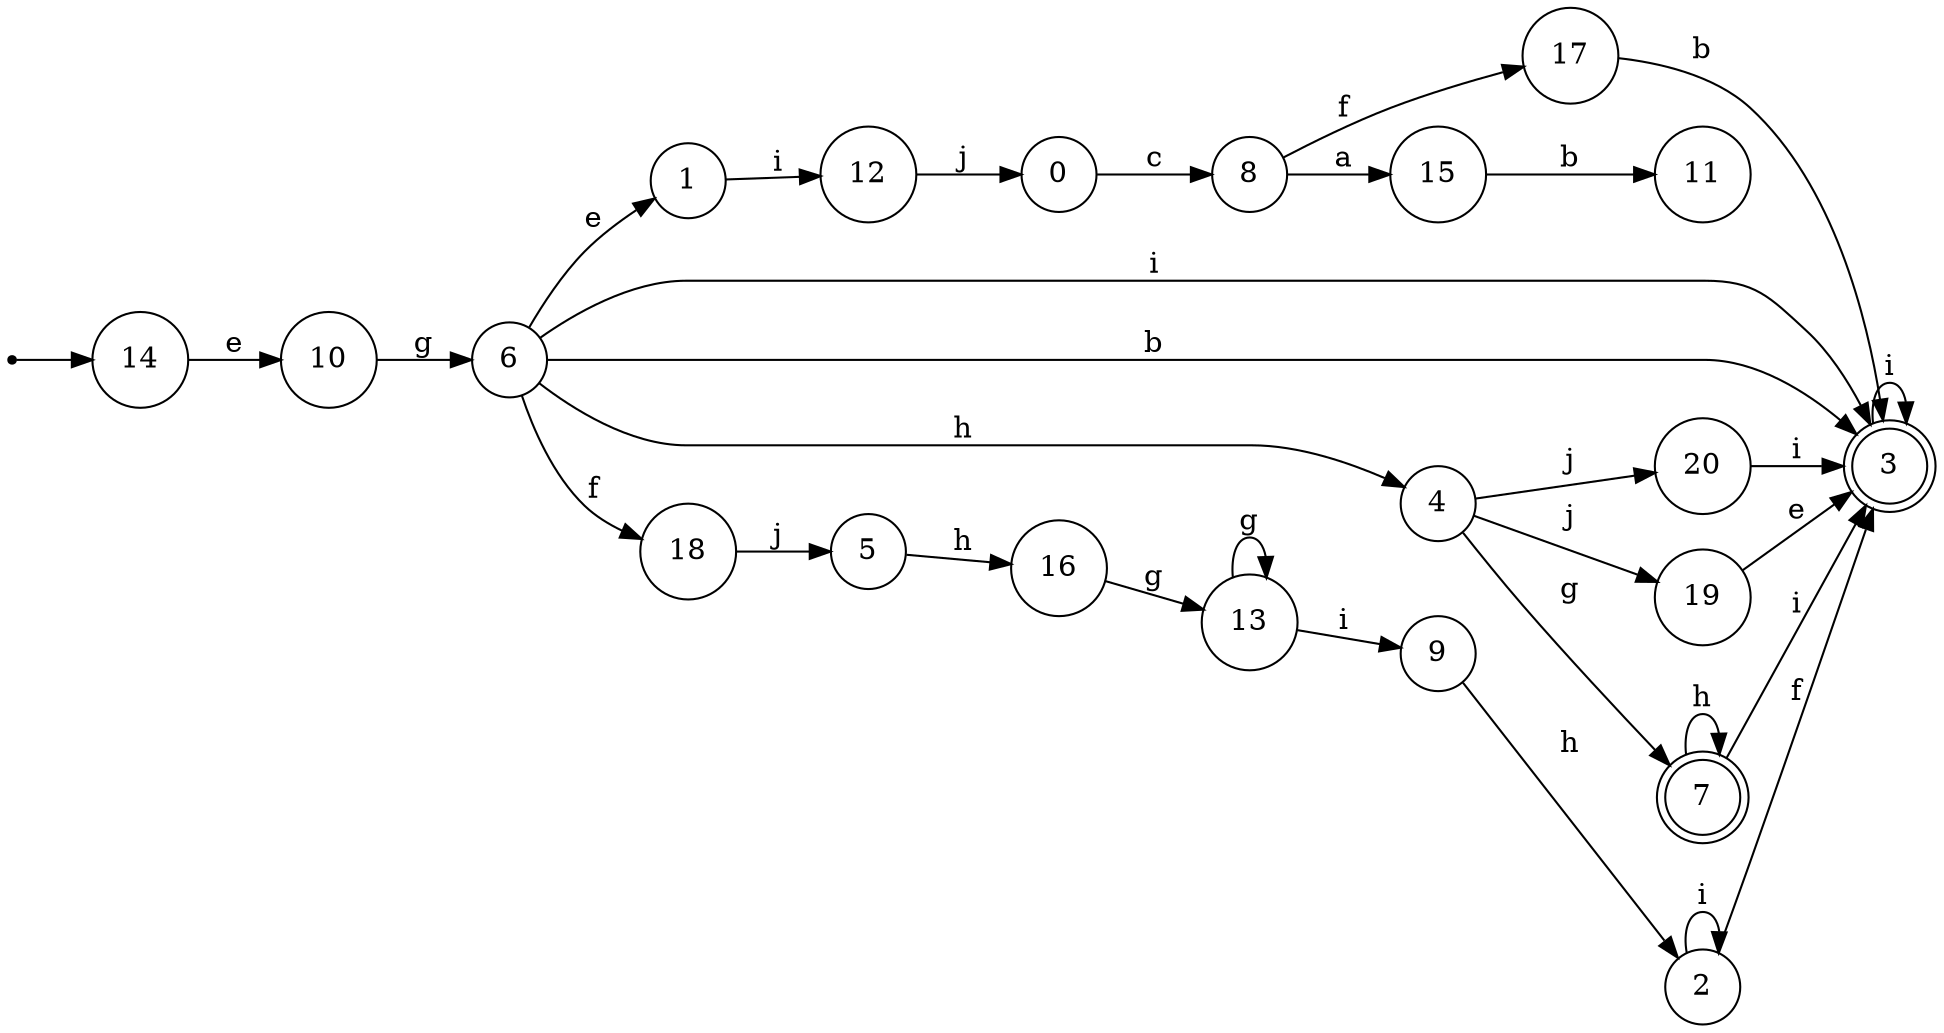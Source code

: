 digraph {
	rankdir = LR;
	size = "30,20";
	node [shape = point]; "dummy0"
	node [shape = circle]; "14"
	"dummy0" -> "14";
	node [shape = circle]; "1";
	node [shape = circle]; "10";
	node [shape = circle]; "6";
	node [shape = circle]; "8";
	node [shape = circle]; "13";
	node [shape = circle]; "17";
	node [shape = circle]; "15";
	node [shape = circle]; "0";
	node [shape = circle]; "11";
	node [shape = circle]; "2";
	node [shape = doublecircle]; "3";
	node [shape = circle]; "9";
	node [shape = circle]; "4";
	node [shape = circle]; "16";
	node [shape = circle]; "18";
	node [shape = circle]; "12";
	node [shape = circle]; "20";
	node [shape = circle]; "5";
	node [shape = circle]; "19";
	node [shape = doublecircle]; "7";
	"20" -> "3" [label = "i"];
	"0" -> "8" [label = "c"];
	"13" -> "13" [label = "g"];
	"13" -> "9" [label = "i"];
	"8" -> "15" [label = "a"];
	"8" -> "17" [label = "f"];
	"19" -> "3" [label = "e"];
	"6" -> "18" [label = "f"];
	"6" -> "3" [label = "i"];
	"6" -> "1" [label = "e"];
	"6" -> "4" [label = "h"];
	"6" -> "3" [label = "b"];
	"10" -> "6" [label = "g"];
	"9" -> "2" [label = "h"];
	"18" -> "5" [label = "j"];
	"15" -> "11" [label = "b"];
	"5" -> "16" [label = "h"];
	"14" -> "10" [label = "e"];
	"7" -> "3" [label = "i"];
	"7" -> "7" [label = "h"];
	"12" -> "0" [label = "j"];
	"17" -> "3" [label = "b"];
	"1" -> "12" [label = "i"];
	"16" -> "13" [label = "g"];
	"2" -> "3" [label = "f"];
	"2" -> "2" [label = "i"];
	"3" -> "3" [label = "i"];
	"4" -> "19" [label = "j"];
	"4" -> "20" [label = "j"];
	"4" -> "7" [label = "g"];
}